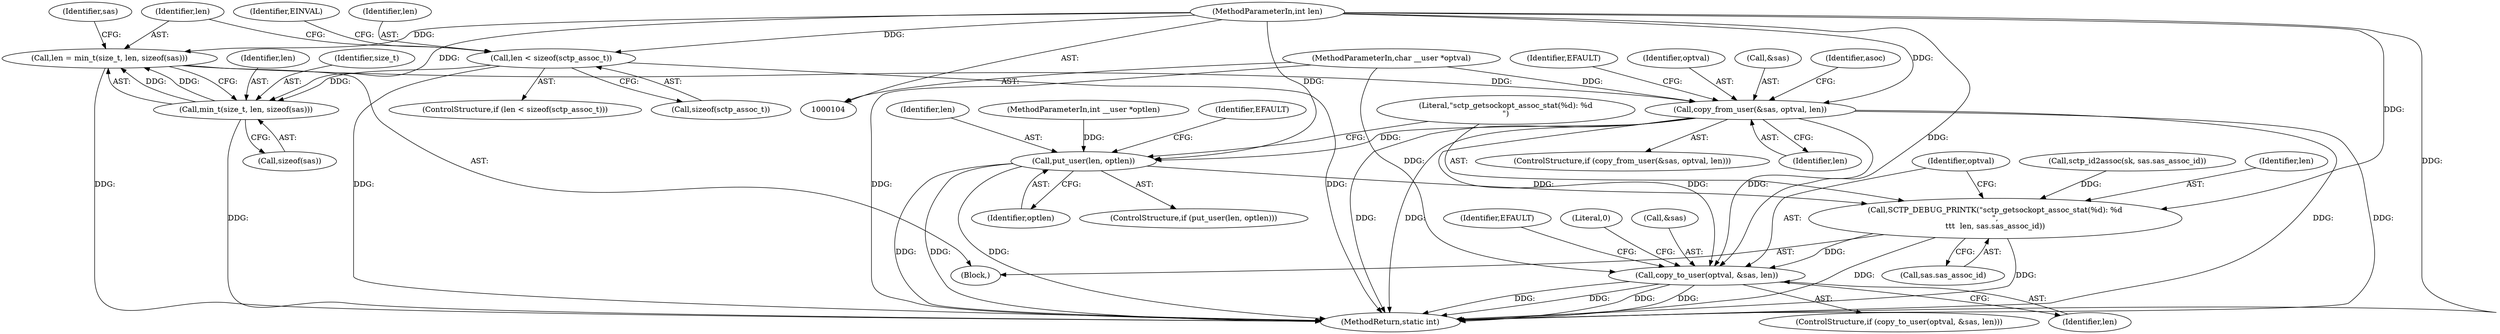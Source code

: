 digraph "0_linux_726bc6b092da4c093eb74d13c07184b18c1af0f1@API" {
"1000131" [label="(Call,copy_from_user(&sas, optval, len))"];
"1000107" [label="(MethodParameterIn,char __user *optval)"];
"1000123" [label="(Call,len = min_t(size_t, len, sizeof(sas)))"];
"1000125" [label="(Call,min_t(size_t, len, sizeof(sas)))"];
"1000116" [label="(Call,len < sizeof(sctp_assoc_t))"];
"1000106" [label="(MethodParameterIn,int len)"];
"1000310" [label="(Call,put_user(len, optlen))"];
"1000316" [label="(Call,SCTP_DEBUG_PRINTK(\"sctp_getsockopt_assoc_stat(%d): %d\n\",\n\t\t\t  len, sas.sas_assoc_id))"];
"1000323" [label="(Call,copy_to_user(optval, &sas, len))"];
"1000108" [label="(MethodParameterIn,int __user *optlen)"];
"1000324" [label="(Identifier,optval)"];
"1000116" [label="(Call,len < sizeof(sctp_assoc_t))"];
"1000130" [label="(ControlStructure,if (copy_from_user(&sas, optval, len)))"];
"1000109" [label="(Block,)"];
"1000312" [label="(Identifier,optlen)"];
"1000117" [label="(Identifier,len)"];
"1000125" [label="(Call,min_t(size_t, len, sizeof(sas)))"];
"1000138" [label="(Identifier,EFAULT)"];
"1000106" [label="(MethodParameterIn,int len)"];
"1000315" [label="(Identifier,EFAULT)"];
"1000332" [label="(Literal,0)"];
"1000333" [label="(MethodReturn,static int)"];
"1000115" [label="(ControlStructure,if (len < sizeof(sctp_assoc_t)))"];
"1000325" [label="(Call,&sas)"];
"1000127" [label="(Identifier,len)"];
"1000124" [label="(Identifier,len)"];
"1000133" [label="(Identifier,sas)"];
"1000118" [label="(Call,sizeof(sctp_assoc_t))"];
"1000311" [label="(Identifier,len)"];
"1000319" [label="(Call,sas.sas_assoc_id)"];
"1000141" [label="(Call,sctp_id2assoc(sk, sas.sas_assoc_id))"];
"1000135" [label="(Identifier,len)"];
"1000323" [label="(Call,copy_to_user(optval, &sas, len))"];
"1000123" [label="(Call,len = min_t(size_t, len, sizeof(sas)))"];
"1000322" [label="(ControlStructure,if (copy_to_user(optval, &sas, len)))"];
"1000131" [label="(Call,copy_from_user(&sas, optval, len))"];
"1000318" [label="(Identifier,len)"];
"1000128" [label="(Call,sizeof(sas))"];
"1000310" [label="(Call,put_user(len, optlen))"];
"1000317" [label="(Literal,\"sctp_getsockopt_assoc_stat(%d): %d\n\")"];
"1000107" [label="(MethodParameterIn,char __user *optval)"];
"1000134" [label="(Identifier,optval)"];
"1000330" [label="(Identifier,EFAULT)"];
"1000316" [label="(Call,SCTP_DEBUG_PRINTK(\"sctp_getsockopt_assoc_stat(%d): %d\n\",\n\t\t\t  len, sas.sas_assoc_id))"];
"1000122" [label="(Identifier,EINVAL)"];
"1000126" [label="(Identifier,size_t)"];
"1000132" [label="(Call,&sas)"];
"1000309" [label="(ControlStructure,if (put_user(len, optlen)))"];
"1000140" [label="(Identifier,asoc)"];
"1000327" [label="(Identifier,len)"];
"1000131" -> "1000130"  [label="AST: "];
"1000131" -> "1000135"  [label="CFG: "];
"1000132" -> "1000131"  [label="AST: "];
"1000134" -> "1000131"  [label="AST: "];
"1000135" -> "1000131"  [label="AST: "];
"1000138" -> "1000131"  [label="CFG: "];
"1000140" -> "1000131"  [label="CFG: "];
"1000131" -> "1000333"  [label="DDG: "];
"1000131" -> "1000333"  [label="DDG: "];
"1000131" -> "1000333"  [label="DDG: "];
"1000131" -> "1000333"  [label="DDG: "];
"1000107" -> "1000131"  [label="DDG: "];
"1000123" -> "1000131"  [label="DDG: "];
"1000106" -> "1000131"  [label="DDG: "];
"1000131" -> "1000310"  [label="DDG: "];
"1000131" -> "1000323"  [label="DDG: "];
"1000131" -> "1000323"  [label="DDG: "];
"1000107" -> "1000104"  [label="AST: "];
"1000107" -> "1000333"  [label="DDG: "];
"1000107" -> "1000323"  [label="DDG: "];
"1000123" -> "1000109"  [label="AST: "];
"1000123" -> "1000125"  [label="CFG: "];
"1000124" -> "1000123"  [label="AST: "];
"1000125" -> "1000123"  [label="AST: "];
"1000133" -> "1000123"  [label="CFG: "];
"1000123" -> "1000333"  [label="DDG: "];
"1000125" -> "1000123"  [label="DDG: "];
"1000125" -> "1000123"  [label="DDG: "];
"1000106" -> "1000123"  [label="DDG: "];
"1000125" -> "1000128"  [label="CFG: "];
"1000126" -> "1000125"  [label="AST: "];
"1000127" -> "1000125"  [label="AST: "];
"1000128" -> "1000125"  [label="AST: "];
"1000125" -> "1000333"  [label="DDG: "];
"1000116" -> "1000125"  [label="DDG: "];
"1000106" -> "1000125"  [label="DDG: "];
"1000116" -> "1000115"  [label="AST: "];
"1000116" -> "1000118"  [label="CFG: "];
"1000117" -> "1000116"  [label="AST: "];
"1000118" -> "1000116"  [label="AST: "];
"1000122" -> "1000116"  [label="CFG: "];
"1000124" -> "1000116"  [label="CFG: "];
"1000116" -> "1000333"  [label="DDG: "];
"1000116" -> "1000333"  [label="DDG: "];
"1000106" -> "1000116"  [label="DDG: "];
"1000106" -> "1000104"  [label="AST: "];
"1000106" -> "1000333"  [label="DDG: "];
"1000106" -> "1000310"  [label="DDG: "];
"1000106" -> "1000316"  [label="DDG: "];
"1000106" -> "1000323"  [label="DDG: "];
"1000310" -> "1000309"  [label="AST: "];
"1000310" -> "1000312"  [label="CFG: "];
"1000311" -> "1000310"  [label="AST: "];
"1000312" -> "1000310"  [label="AST: "];
"1000315" -> "1000310"  [label="CFG: "];
"1000317" -> "1000310"  [label="CFG: "];
"1000310" -> "1000333"  [label="DDG: "];
"1000310" -> "1000333"  [label="DDG: "];
"1000310" -> "1000333"  [label="DDG: "];
"1000108" -> "1000310"  [label="DDG: "];
"1000310" -> "1000316"  [label="DDG: "];
"1000316" -> "1000109"  [label="AST: "];
"1000316" -> "1000319"  [label="CFG: "];
"1000317" -> "1000316"  [label="AST: "];
"1000318" -> "1000316"  [label="AST: "];
"1000319" -> "1000316"  [label="AST: "];
"1000324" -> "1000316"  [label="CFG: "];
"1000316" -> "1000333"  [label="DDG: "];
"1000316" -> "1000333"  [label="DDG: "];
"1000141" -> "1000316"  [label="DDG: "];
"1000316" -> "1000323"  [label="DDG: "];
"1000323" -> "1000322"  [label="AST: "];
"1000323" -> "1000327"  [label="CFG: "];
"1000324" -> "1000323"  [label="AST: "];
"1000325" -> "1000323"  [label="AST: "];
"1000327" -> "1000323"  [label="AST: "];
"1000330" -> "1000323"  [label="CFG: "];
"1000332" -> "1000323"  [label="CFG: "];
"1000323" -> "1000333"  [label="DDG: "];
"1000323" -> "1000333"  [label="DDG: "];
"1000323" -> "1000333"  [label="DDG: "];
"1000323" -> "1000333"  [label="DDG: "];
}
